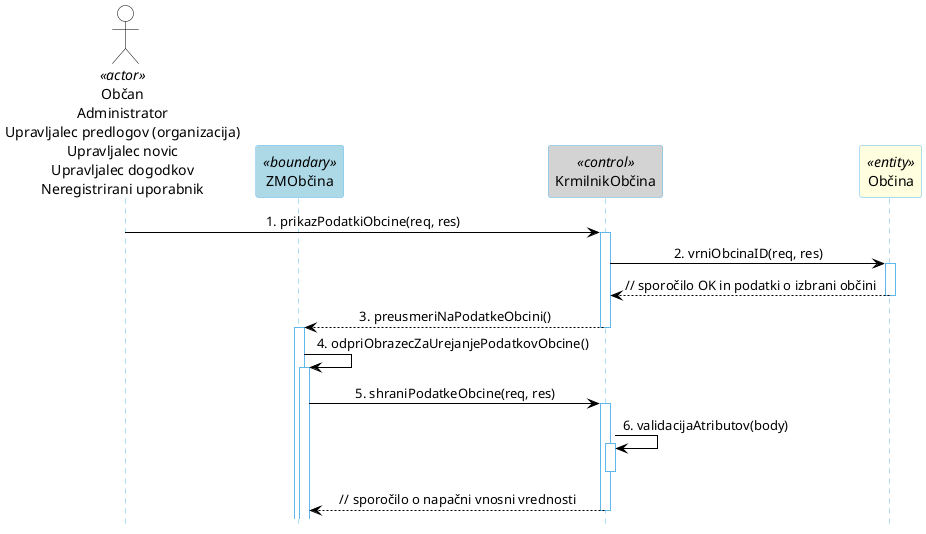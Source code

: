 @startuml
hide footbox

skinparam backgroundcolor transparent
skinparam defaultTextAlignment center
skinparam actorBorderColor black
skinparam actorBackgroundColor white
skinparam arrowColor black  
skinparam sequenceLifeLineBorderColor #5FB8EC
skinparam sequenceParticipantBorderColor #5FB8EC
skinparam sequenceParticipantBackgroundColor white


actor "Občan\nAdministrator\nUpravljalec predlogov (organizacija)\nUpravljalec novic\nUpravljalec dogodkov\nNeregistrirani uporabnik" as Prijavljen <<actor>>
participant "ZMObčina" as PodatkiObcine <<boundary>> #lightBlue
participant "KrmilnikObčina" as OKrmilnik <<control>> #lightGray
participant "Občina" as Obcina <<entity>> #lightYellow

Prijavljen -> OKrmilnik: 1. prikazPodatkiObcine(req, res)
activate OKrmilnik
OKrmilnik -> Obcina: 2. vrniObcinaID(req, res)
activate Obcina
OKrmilnik <-- Obcina: // sporočilo OK in podatki o izbrani občini
deactivate Obcina
PodatkiObcine <-- OKrmilnik: 3. preusmeriNaPodatkeObcini()
deactivate OKrmilnik
activate PodatkiObcine
PodatkiObcine -> PodatkiObcine: 4. odpriObrazecZaUrejanjePodatkovObcine()
activate PodatkiObcine
PodatkiObcine -> OKrmilnik: 5. shraniPodatkeObcine(req, res)
activate OKrmilnik
OKrmilnik -> OKrmilnik: 6. validacijaAtributov(body)
activate OKrmilnik
deactivate OKrmilnik
PodatkiObcine <-- OKrmilnik: // sporočilo o napačni vnosni vrednosti
deactivate OKrmilnik
@enduml